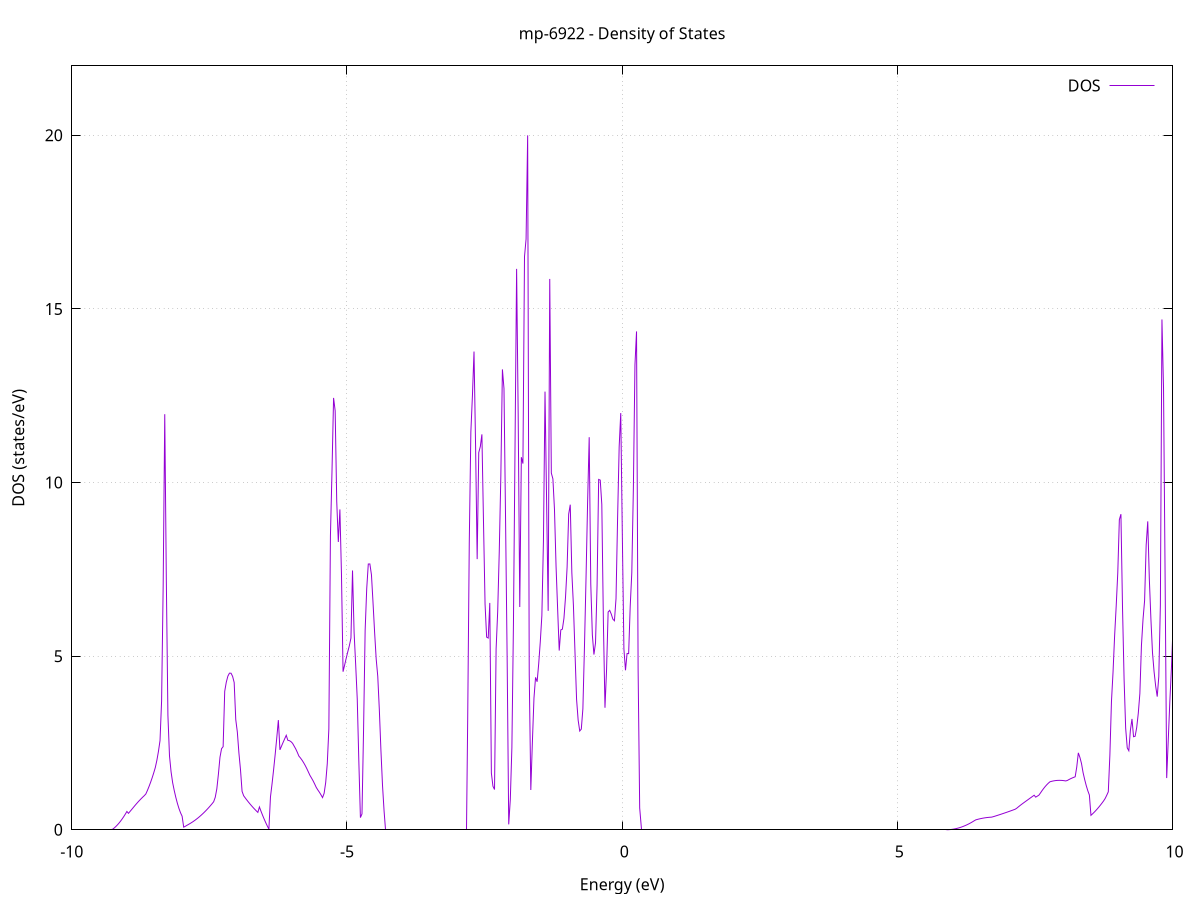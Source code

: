 set title 'mp-6922 - Density of States'
set xlabel 'Energy (eV)'
set ylabel 'DOS (states/eV)'
set grid
set xrange [-10:10]
set yrange [0:22.001]
set xzeroaxis lt -1
set terminal png size 800,600
set output 'mp-6922_dos_gnuplot.png'
plot '-' using 1:2 with lines title 'DOS'
-21.556300 0.000000
-21.527600 0.000000
-21.498900 0.000000
-21.470300 0.000000
-21.441600 0.000000
-21.412900 0.000000
-21.384300 0.000000
-21.355600 0.000000
-21.326900 0.000000
-21.298200 0.000000
-21.269600 0.000000
-21.240900 0.000000
-21.212200 0.000000
-21.183600 0.000000
-21.154900 0.000000
-21.126200 0.000000
-21.097600 0.000000
-21.068900 0.000000
-21.040200 0.000000
-21.011600 0.000000
-20.982900 0.000000
-20.954200 0.000000
-20.925500 0.000000
-20.896900 0.000000
-20.868200 0.000000
-20.839500 0.000000
-20.810900 0.000000
-20.782200 0.000000
-20.753500 0.000000
-20.724900 0.000000
-20.696200 0.000000
-20.667500 0.000000
-20.638800 0.000000
-20.610200 0.000000
-20.581500 0.000000
-20.552800 0.000000
-20.524200 0.000000
-20.495500 0.000000
-20.466800 0.000000
-20.438200 0.000000
-20.409500 0.000000
-20.380800 0.000000
-20.352100 0.000000
-20.323500 0.000000
-20.294800 0.000000
-20.266100 0.000000
-20.237500 0.000000
-20.208800 0.000000
-20.180100 0.000000
-20.151500 0.000000
-20.122800 0.000000
-20.094100 0.000000
-20.065500 0.000000
-20.036800 0.000000
-20.008100 0.000000
-19.979400 0.000000
-19.950800 0.000000
-19.922100 0.000000
-19.893400 0.000000
-19.864800 0.000000
-19.836100 0.000000
-19.807400 0.000000
-19.778800 0.000000
-19.750100 0.000000
-19.721400 0.000000
-19.692700 0.000000
-19.664100 0.000000
-19.635400 0.000000
-19.606700 0.000000
-19.578100 0.000000
-19.549400 0.000000
-19.520700 0.000000
-19.492100 0.000000
-19.463400 0.000000
-19.434700 0.000000
-19.406000 0.000000
-19.377400 0.000000
-19.348700 0.000000
-19.320000 0.000000
-19.291400 0.000000
-19.262700 0.000000
-19.234000 0.000000
-19.205400 0.000000
-19.176700 0.000000
-19.148000 0.000000
-19.119400 0.000000
-19.090700 0.000000
-19.062000 0.000000
-19.033300 0.000000
-19.004700 0.000000
-18.976000 0.000000
-18.947300 0.000900
-18.918700 0.133700
-18.890000 0.491100
-18.861300 1.058100
-18.832700 1.515100
-18.804000 1.661600
-18.775300 1.784700
-18.746600 2.107500
-18.718000 2.459500
-18.689300 2.840700
-18.660600 3.537300
-18.632000 4.411400
-18.603300 5.284500
-18.574600 7.139700
-18.546000 8.471000
-18.517300 9.284600
-18.488600 11.858500
-18.459900 3.788900
-18.431300 0.000000
-18.402600 0.000000
-18.373900 0.000000
-18.345300 0.574500
-18.316600 1.847200
-18.287900 1.237400
-18.259300 1.508500
-18.230600 1.812700
-18.201900 2.150000
-18.173300 2.578100
-18.144600 4.460600
-18.115900 8.075200
-18.087200 9.600100
-18.058600 10.086800
-18.029900 8.502200
-18.001200 3.965500
-17.972600 2.821100
-17.943900 1.961000
-17.915200 1.480900
-17.886600 1.286800
-17.857900 1.111500
-17.829200 0.947700
-17.800500 0.795400
-17.771900 0.654500
-17.743200 0.525100
-17.714500 0.407300
-17.685900 0.300900
-17.657200 1.080100
-17.628500 1.673000
-17.599900 2.528200
-17.571200 4.987100
-17.542500 11.729800
-17.513800 13.113400
-17.485200 5.519200
-17.456500 4.279800
-17.427800 3.534600
-17.399200 2.979400
-17.370500 2.583500
-17.341800 2.232200
-17.313200 1.925500
-17.284500 1.723900
-17.255800 1.579900
-17.227200 1.426500
-17.198500 1.263500
-17.169800 1.091100
-17.141100 0.889900
-17.112500 0.819000
-17.083800 0.624000
-17.055100 0.451400
-17.026500 0.301100
-16.997800 0.173400
-16.969100 0.068000
-16.940500 152.318400
-16.911800 0.000000
-16.883100 0.000000
-16.854400 0.000000
-16.825800 0.000000
-16.797100 0.000000
-16.768400 0.000000
-16.739800 0.000000
-16.711100 0.000000
-16.682400 0.000000
-16.653800 0.000000
-16.625100 0.000000
-16.596400 0.000000
-16.567700 0.000000
-16.539100 0.000000
-16.510400 0.000000
-16.481700 0.000000
-16.453100 0.000000
-16.424400 0.000000
-16.395700 0.000000
-16.367100 0.000000
-16.338400 0.000000
-16.309700 0.000000
-16.281000 0.000000
-16.252400 0.000000
-16.223700 0.000000
-16.195000 0.000000
-16.166400 0.000000
-16.137700 0.000000
-16.109000 0.000000
-16.080400 0.000000
-16.051700 0.000000
-16.023000 0.000000
-15.994400 0.000000
-15.965700 0.000000
-15.937000 0.000000
-15.908300 0.000000
-15.879700 0.000000
-15.851000 0.000000
-15.822300 0.000000
-15.793700 0.000000
-15.765000 0.000000
-15.736300 0.000000
-15.707700 0.000000
-15.679000 0.000000
-15.650300 0.000000
-15.621600 0.000000
-15.593000 0.000000
-15.564300 0.000000
-15.535600 0.000000
-15.507000 0.000000
-15.478300 0.000000
-15.449600 0.000000
-15.421000 0.000000
-15.392300 0.000000
-15.363600 0.000000
-15.334900 0.000000
-15.306300 0.000000
-15.277600 0.000000
-15.248900 0.000000
-15.220300 0.000000
-15.191600 0.000000
-15.162900 0.000000
-15.134300 0.000000
-15.105600 0.000000
-15.076900 0.000000
-15.048300 0.000000
-15.019600 0.000000
-14.990900 0.000000
-14.962200 0.000000
-14.933600 0.000000
-14.904900 0.000000
-14.876200 0.000000
-14.847600 0.000000
-14.818900 0.000000
-14.790200 0.000000
-14.761600 0.000000
-14.732900 0.000000
-14.704200 0.000000
-14.675500 0.000000
-14.646900 0.000000
-14.618200 0.000000
-14.589500 0.000000
-14.560900 0.000000
-14.532200 0.000000
-14.503500 0.000000
-14.474900 0.000000
-14.446200 0.000000
-14.417500 0.000000
-14.388800 0.000000
-14.360200 0.000000
-14.331500 0.000000
-14.302800 0.000000
-14.274200 0.000000
-14.245500 0.000000
-14.216800 0.000000
-14.188200 0.000000
-14.159500 0.000000
-14.130800 0.000000
-14.102200 0.000000
-14.073500 0.000000
-14.044800 0.000000
-14.016100 0.000000
-13.987500 0.000000
-13.958800 0.000000
-13.930100 0.000000
-13.901500 0.000000
-13.872800 0.000000
-13.844100 0.000000
-13.815500 0.000000
-13.786800 0.000000
-13.758100 0.000000
-13.729400 0.000000
-13.700800 0.000000
-13.672100 0.000000
-13.643400 0.000000
-13.614800 0.000000
-13.586100 0.000000
-13.557400 0.000000
-13.528800 0.000000
-13.500100 0.000000
-13.471400 0.000000
-13.442700 0.000000
-13.414100 0.000000
-13.385400 0.000000
-13.356700 0.000000
-13.328100 0.000000
-13.299400 0.000000
-13.270700 0.000000
-13.242100 0.000000
-13.213400 0.000000
-13.184700 0.000000
-13.156100 0.000000
-13.127400 0.000000
-13.098700 0.000000
-13.070000 0.000000
-13.041400 0.000000
-13.012700 0.000000
-12.984000 0.000000
-12.955400 0.000000
-12.926700 0.000000
-12.898000 0.000000
-12.869400 0.000000
-12.840700 0.000000
-12.812000 0.000000
-12.783300 0.000000
-12.754700 0.000000
-12.726000 0.000000
-12.697300 0.000000
-12.668700 0.000000
-12.640000 0.000000
-12.611300 0.000000
-12.582700 0.000000
-12.554000 0.000000
-12.525300 0.000000
-12.496600 0.000000
-12.468000 0.000000
-12.439300 0.000000
-12.410600 0.000000
-12.382000 0.000000
-12.353300 0.000000
-12.324600 0.000000
-12.296000 0.000000
-12.267300 0.000000
-12.238600 0.000000
-12.210000 0.000000
-12.181300 0.000000
-12.152600 0.000000
-12.123900 0.000000
-12.095300 0.000000
-12.066600 0.000000
-12.037900 0.000000
-12.009300 0.000000
-11.980600 0.000000
-11.951900 0.000000
-11.923300 0.000000
-11.894600 0.000000
-11.865900 0.000000
-11.837200 0.000000
-11.808600 0.000000
-11.779900 0.000000
-11.751200 0.000000
-11.722600 0.000000
-11.693900 0.000000
-11.665200 0.000000
-11.636600 0.000000
-11.607900 0.000000
-11.579200 0.000000
-11.550500 0.000000
-11.521900 0.000000
-11.493200 0.000000
-11.464500 0.000000
-11.435900 0.000000
-11.407200 0.000000
-11.378500 0.000000
-11.349900 0.000000
-11.321200 0.000000
-11.292500 0.000000
-11.263900 0.000000
-11.235200 0.000000
-11.206500 0.000000
-11.177800 0.000000
-11.149200 0.000000
-11.120500 0.000000
-11.091800 0.000000
-11.063200 0.000000
-11.034500 0.000000
-11.005800 0.000000
-10.977200 0.000000
-10.948500 0.000000
-10.919800 0.000000
-10.891100 0.000000
-10.862500 0.000000
-10.833800 0.000000
-10.805100 0.000000
-10.776500 0.000000
-10.747800 0.000000
-10.719100 0.000000
-10.690500 0.000000
-10.661800 0.000000
-10.633100 0.000000
-10.604400 0.000000
-10.575800 0.000000
-10.547100 0.000000
-10.518400 0.000000
-10.489800 0.000000
-10.461100 0.000000
-10.432400 0.000000
-10.403800 0.000000
-10.375100 0.000000
-10.346400 0.000000
-10.317700 0.000000
-10.289100 0.000000
-10.260400 0.000000
-10.231700 0.000000
-10.203100 0.000000
-10.174400 0.000000
-10.145700 0.000000
-10.117100 0.000000
-10.088400 0.000000
-10.059700 0.000000
-10.031100 0.000000
-10.002400 0.000000
-9.973700 0.000000
-9.945000 0.000000
-9.916400 0.000000
-9.887700 0.000000
-9.859000 0.000000
-9.830400 0.000000
-9.801700 0.000000
-9.773000 0.000000
-9.744400 0.000000
-9.715700 0.000000
-9.687000 0.000000
-9.658300 0.000000
-9.629700 0.000000
-9.601000 0.000000
-9.572300 0.000000
-9.543700 0.000000
-9.515000 0.000000
-9.486300 0.000000
-9.457700 0.000000
-9.429000 0.000000
-9.400300 0.000000
-9.371600 0.000000
-9.343000 0.000000
-9.314300 0.000000
-9.285600 0.000000
-9.257000 0.015700
-9.228300 0.052300
-9.199600 0.094000
-9.171000 0.140700
-9.142300 0.192500
-9.113600 0.249300
-9.085000 0.311200
-9.056300 0.378200
-9.027600 0.450200
-8.998900 0.527200
-8.970300 0.473600
-8.941600 0.528000
-8.912900 0.582700
-8.884300 0.637600
-8.855600 0.692500
-8.826900 0.745700
-8.798300 0.796900
-8.769600 0.846100
-8.740900 0.893300
-8.712200 0.938500
-8.683600 0.981600
-8.654900 1.030700
-8.626200 1.131900
-8.597600 1.243000
-8.568900 1.364200
-8.540200 1.495400
-8.511600 1.636600
-8.482900 1.790900
-8.454200 1.999300
-8.425500 2.258400
-8.396900 2.568000
-8.368200 3.709700
-8.339500 7.032400
-8.310900 11.968200
-8.282200 7.184200
-8.253500 3.298300
-8.224900 2.131600
-8.196200 1.669800
-8.167500 1.357000
-8.138900 1.133500
-8.110200 0.935400
-8.081500 0.762100
-8.052800 0.613500
-8.024200 0.489600
-7.995500 0.390400
-7.966800 0.076000
-7.938200 0.099700
-7.909500 0.126600
-7.880800 0.153000
-7.852200 0.179100
-7.823500 0.207100
-7.794800 0.237100
-7.766100 0.269100
-7.737500 0.303000
-7.708800 0.338900
-7.680100 0.376800
-7.651500 0.416600
-7.622800 0.458400
-7.594100 0.502200
-7.565500 0.547900
-7.536800 0.595600
-7.508100 0.645300
-7.479400 0.696900
-7.450800 0.750500
-7.422100 0.807300
-7.393400 0.936600
-7.364800 1.178700
-7.336100 1.600400
-7.307400 2.089600
-7.278800 2.335900
-7.250100 2.393700
-7.221400 3.987500
-7.192800 4.250000
-7.164100 4.424400
-7.135400 4.510700
-7.106700 4.509000
-7.078100 4.419200
-7.049400 4.241300
-7.020700 3.174000
-6.992100 2.815300
-6.963400 2.210700
-6.934700 1.729900
-6.906100 1.107200
-6.877400 0.980300
-6.848700 0.918100
-6.820000 0.858200
-6.791400 0.800600
-6.762700 0.745100
-6.734000 0.691900
-6.705400 0.640800
-6.676700 0.591900
-6.648000 0.545200
-6.619400 0.500700
-6.590700 0.656200
-6.562000 0.533900
-6.533300 0.417900
-6.504700 0.308300
-6.476000 0.205000
-6.447300 0.108100
-6.418700 0.017500
-6.390000 0.946900
-6.361300 1.323900
-6.332700 1.733700
-6.304000 2.176200
-6.275300 2.651400
-6.246700 3.159400
-6.218000 2.302100
-6.189300 2.410100
-6.160600 2.515900
-6.132000 2.619500
-6.103300 2.720900
-6.074600 2.577600
-6.046000 2.566600
-6.017300 2.537800
-5.988600 2.491100
-5.960000 2.410700
-5.931300 2.330000
-5.902600 2.231800
-5.873900 2.122700
-5.845300 2.068200
-5.816600 2.005100
-5.787900 1.933400
-5.759300 1.853200
-5.730600 1.764400
-5.701900 1.667000
-5.673300 1.568400
-5.644600 1.491600
-5.615900 1.410900
-5.587200 1.319000
-5.558600 1.221300
-5.529900 1.148300
-5.501200 1.081800
-5.472600 1.007900
-5.443900 0.926800
-5.415200 1.049600
-5.386600 1.359700
-5.357900 1.903000
-5.329200 2.905600
-5.300500 8.466600
-5.271900 10.334100
-5.243200 12.437700
-5.214500 12.068500
-5.185900 9.453600
-5.157200 8.289400
-5.128500 9.226000
-5.099900 7.359600
-5.071200 4.552900
-5.042500 4.743300
-5.013900 4.940700
-4.985200 5.127300
-4.956500 5.302600
-4.927800 5.521600
-4.899200 7.467300
-4.870500 5.685200
-4.841800 4.755300
-4.813200 3.766400
-4.784500 1.978200
-4.755800 0.350700
-4.727200 0.457400
-4.698500 2.878600
-4.669800 5.745000
-4.641100 6.944600
-4.612500 7.654000
-4.583800 7.656100
-4.555100 7.343600
-4.526500 6.540700
-4.497800 5.688200
-4.469100 4.920500
-4.440500 4.419300
-4.411800 3.452600
-4.383100 2.294300
-4.354400 1.284200
-4.325800 0.542600
-4.297100 0.000000
-4.268400 0.000000
-4.239800 0.000000
-4.211100 0.000000
-4.182400 0.000000
-4.153800 0.000000
-4.125100 0.000000
-4.096400 0.000000
-4.067800 0.000000
-4.039100 0.000000
-4.010400 0.000000
-3.981700 0.000000
-3.953100 0.000000
-3.924400 0.000000
-3.895700 0.000000
-3.867100 0.000000
-3.838400 0.000000
-3.809700 0.000000
-3.781100 0.000000
-3.752400 0.000000
-3.723700 0.000000
-3.695000 0.000000
-3.666400 0.000000
-3.637700 0.000000
-3.609000 0.000000
-3.580400 0.000000
-3.551700 0.000000
-3.523000 0.000000
-3.494400 0.000000
-3.465700 0.000000
-3.437000 0.000000
-3.408300 0.000000
-3.379700 0.000000
-3.351000 0.000000
-3.322300 0.000000
-3.293700 0.000000
-3.265000 0.000000
-3.236300 0.000000
-3.207700 0.000000
-3.179000 0.000000
-3.150300 0.000000
-3.121700 0.000000
-3.093000 0.000000
-3.064300 0.000000
-3.035600 0.000000
-3.007000 0.000000
-2.978300 0.000000
-2.949600 0.000000
-2.921000 0.000000
-2.892300 0.000000
-2.863600 0.000000
-2.835000 0.000000
-2.806300 3.198000
-2.777600 8.274600
-2.748900 11.458600
-2.720300 12.502800
-2.691600 13.773000
-2.662900 11.031400
-2.634300 7.794300
-2.605600 10.864800
-2.576900 11.036300
-2.548300 11.388300
-2.519600 8.891700
-2.490900 6.500400
-2.462200 5.548300
-2.433600 5.522200
-2.404900 6.533800
-2.376200 1.631600
-2.347600 1.255500
-2.318900 1.159000
-2.290200 5.206100
-2.261600 6.276500
-2.232900 8.004600
-2.204200 10.188600
-2.175600 13.259700
-2.146900 12.708000
-2.118200 8.919100
-2.089500 4.936100
-2.060900 0.154900
-2.032200 0.869800
-2.003500 2.366300
-1.974900 5.957400
-1.946200 11.059500
-1.917500 16.155200
-1.888900 11.951700
-1.860200 6.416200
-1.831500 10.729700
-1.802800 10.546500
-1.774200 16.507900
-1.745500 17.012500
-1.716800 20.000700
-1.688200 4.482000
-1.659500 1.145700
-1.630800 2.535200
-1.602200 3.789800
-1.573500 4.389700
-1.544800 4.263100
-1.516100 4.782900
-1.487500 5.412500
-1.458800 6.165900
-1.430100 8.300900
-1.401500 12.619500
-1.372800 9.485900
-1.344100 6.305600
-1.315500 15.865100
-1.286800 10.274000
-1.258100 10.105000
-1.229500 9.226300
-1.200800 7.587700
-1.172100 6.355500
-1.143400 5.161900
-1.114800 5.755100
-1.086100 5.777900
-1.057400 6.092100
-1.028800 6.700800
-1.000100 7.561900
-0.971400 9.092800
-0.942800 9.363000
-0.914100 7.404400
-0.885400 6.465700
-0.856700 5.103100
-0.828100 3.756900
-0.799400 3.157900
-0.770700 2.844600
-0.742100 2.899600
-0.713400 3.483300
-0.684700 5.268400
-0.656100 7.262700
-0.627400 9.444900
-0.598700 11.305800
-0.570000 7.081900
-0.541400 5.614200
-0.512700 5.046900
-0.484000 5.379200
-0.455400 7.037400
-0.426700 10.090600
-0.398000 10.071200
-0.369400 9.368700
-0.340700 5.979700
-0.312000 3.514300
-0.283400 4.596100
-0.254700 6.271100
-0.226000 6.319600
-0.197300 6.210500
-0.168700 6.066000
-0.140000 6.020000
-0.111300 6.658100
-0.082700 8.973300
-0.054000 11.036700
-0.025300 12.000900
0.003300 8.491800
0.032000 5.206800
0.060700 4.593500
0.089400 5.077100
0.118000 5.073500
0.146700 6.437200
0.175400 7.403600
0.204000 9.829100
0.232700 13.388600
0.261400 14.352800
0.290000 4.625500
0.318700 0.629000
0.347400 0.000000
0.376100 0.000000
0.404700 0.000000
0.433400 0.000000
0.462100 0.000000
0.490700 0.000000
0.519400 0.000000
0.548100 0.000000
0.576700 0.000000
0.605400 0.000000
0.634100 0.000000
0.662800 0.000000
0.691400 0.000000
0.720100 0.000000
0.748800 0.000000
0.777400 0.000000
0.806100 0.000000
0.834800 0.000000
0.863400 0.000000
0.892100 0.000000
0.920800 0.000000
0.949400 0.000000
0.978100 0.000000
1.006800 0.000000
1.035500 0.000000
1.064100 0.000000
1.092800 0.000000
1.121500 0.000000
1.150100 0.000000
1.178800 0.000000
1.207500 0.000000
1.236100 0.000000
1.264800 0.000000
1.293500 0.000000
1.322200 0.000000
1.350800 0.000000
1.379500 0.000000
1.408200 0.000000
1.436800 0.000000
1.465500 0.000000
1.494200 0.000000
1.522800 0.000000
1.551500 0.000000
1.580200 0.000000
1.608900 0.000000
1.637500 0.000000
1.666200 0.000000
1.694900 0.000000
1.723500 0.000000
1.752200 0.000000
1.780900 0.000000
1.809500 0.000000
1.838200 0.000000
1.866900 0.000000
1.895500 0.000000
1.924200 0.000000
1.952900 0.000000
1.981600 0.000000
2.010200 0.000000
2.038900 0.000000
2.067600 0.000000
2.096200 0.000000
2.124900 0.000000
2.153600 0.000000
2.182200 0.000000
2.210900 0.000000
2.239600 0.000000
2.268300 0.000000
2.296900 0.000000
2.325600 0.000000
2.354300 0.000000
2.382900 0.000000
2.411600 0.000000
2.440300 0.000000
2.468900 0.000000
2.497600 0.000000
2.526300 0.000000
2.555000 0.000000
2.583600 0.000000
2.612300 0.000000
2.641000 0.000000
2.669600 0.000000
2.698300 0.000000
2.727000 0.000000
2.755600 0.000000
2.784300 0.000000
2.813000 0.000000
2.841600 0.000000
2.870300 0.000000
2.899000 0.000000
2.927700 0.000000
2.956300 0.000000
2.985000 0.000000
3.013700 0.000000
3.042300 0.000000
3.071000 0.000000
3.099700 0.000000
3.128300 0.000000
3.157000 0.000000
3.185700 0.000000
3.214400 0.000000
3.243000 0.000000
3.271700 0.000000
3.300400 0.000000
3.329000 0.000000
3.357700 0.000000
3.386400 0.000000
3.415000 0.000000
3.443700 0.000000
3.472400 0.000000
3.501100 0.000000
3.529700 0.000000
3.558400 0.000000
3.587100 0.000000
3.615700 0.000000
3.644400 0.000000
3.673100 0.000000
3.701700 0.000000
3.730400 0.000000
3.759100 0.000000
3.787700 0.000000
3.816400 0.000000
3.845100 0.000000
3.873800 0.000000
3.902400 0.000000
3.931100 0.000000
3.959800 0.000000
3.988400 0.000000
4.017100 0.000000
4.045800 0.000000
4.074400 0.000000
4.103100 0.000000
4.131800 0.000000
4.160500 0.000000
4.189100 0.000000
4.217800 0.000000
4.246500 0.000000
4.275100 0.000000
4.303800 0.000000
4.332500 0.000000
4.361100 0.000000
4.389800 0.000000
4.418500 0.000000
4.447200 0.000000
4.475800 0.000000
4.504500 0.000000
4.533200 0.000000
4.561800 0.000000
4.590500 0.000000
4.619200 0.000000
4.647800 0.000000
4.676500 0.000000
4.705200 0.000000
4.733800 0.000000
4.762500 0.000000
4.791200 0.000000
4.819900 0.000000
4.848500 0.000000
4.877200 0.000000
4.905900 0.000000
4.934500 0.000000
4.963200 0.000000
4.991900 0.000000
5.020500 0.000000
5.049200 0.000000
5.077900 0.000000
5.106600 0.000000
5.135200 0.000000
5.163900 0.000000
5.192600 0.000000
5.221200 0.000000
5.249900 0.000000
5.278600 0.000000
5.307200 0.000000
5.335900 0.000000
5.364600 0.000000
5.393300 0.000000
5.421900 0.000000
5.450600 0.000000
5.479300 0.000000
5.507900 0.000000
5.536600 0.000000
5.565300 0.000000
5.593900 0.000000
5.622600 0.000000
5.651300 0.000000
5.679900 0.000000
5.708600 0.000000
5.737300 0.000000
5.766000 0.000000
5.794600 0.000000
5.823300 0.000000
5.852000 0.000000
5.880600 0.000000
5.909300 0.000800
5.938000 0.003100
5.966600 0.007100
5.995300 0.012700
6.024000 0.019800
6.052700 0.028600
6.081300 0.039000
6.110000 0.051000
6.138700 0.064600
6.167300 0.079800
6.196000 0.096600
6.224700 0.115000
6.253300 0.135000
6.282000 0.156600
6.310700 0.179800
6.339400 0.204600
6.368000 0.230900
6.396700 0.258800
6.425400 0.285500
6.454000 0.298100
6.482700 0.309800
6.511400 0.320300
6.540000 0.329700
6.568700 0.338100
6.597400 0.345400
6.626100 0.351600
6.654700 0.356800
6.683400 0.360800
6.712100 0.363800
6.740700 0.375500
6.769400 0.389600
6.798100 0.403900
6.826700 0.418500
6.855400 0.433200
6.884100 0.448200
6.912700 0.463400
6.941400 0.478800
6.970100 0.494300
6.998800 0.510100
7.027400 0.526100
7.056100 0.542300
7.084800 0.558800
7.113400 0.575400
7.142100 0.592200
7.170800 0.621800
7.199400 0.659600
7.228100 0.696100
7.256800 0.731200
7.285500 0.765000
7.314100 0.797900
7.342800 0.830800
7.371500 0.863600
7.400100 0.896500
7.428800 0.929300
7.457500 0.962100
7.486100 0.995000
7.514800 0.939800
7.543500 0.967800
7.572200 0.996600
7.600800 1.060000
7.629500 1.126800
7.658200 1.188400
7.686800 1.244900
7.715500 1.296100
7.744200 1.342100
7.772800 1.381600
7.801500 1.394500
7.830200 1.405000
7.858800 1.413300
7.887500 1.419200
7.916200 1.422800
7.944900 1.424100
7.973500 1.423100
8.002200 1.419800
8.030900 1.414100
8.059500 1.406200
8.088200 1.419800
8.116900 1.445000
8.145500 1.468300
8.174200 1.489600
8.202900 1.508900
8.231600 1.526200
8.260200 1.806400
8.288900 2.215300
8.317600 2.084000
8.346200 1.910500
8.374900 1.649400
8.403600 1.450300
8.432200 1.275800
8.460900 1.125900
8.489600 1.000600
8.518300 0.415600
8.546900 0.457700
8.575600 0.502500
8.604300 0.550100
8.632900 0.600600
8.661600 0.653800
8.690300 0.709900
8.718900 0.768800
8.747600 0.830400
8.776300 0.900700
8.804900 0.992800
8.833600 1.093900
8.862300 2.154300
8.891000 3.697100
8.919600 4.540800
8.948300 5.583800
8.977000 6.443300
9.005600 7.398800
9.034300 8.930600
9.063000 9.089900
9.091600 6.415300
9.120300 4.343300
9.149000 2.924900
9.177700 2.358900
9.206300 2.276400
9.235000 2.868100
9.263700 3.192000
9.292300 2.680100
9.321000 2.692900
9.349700 2.944800
9.378300 3.354300
9.407000 3.921500
9.435700 5.310800
9.464400 6.061400
9.493000 6.596800
9.521700 8.200100
9.550400 8.882300
9.579000 7.226200
9.607700 6.071500
9.636400 5.104300
9.665000 4.557900
9.693700 4.144200
9.722400 3.835200
9.751000 4.409400
9.779700 6.471100
9.808400 14.696800
9.837100 12.713700
9.865700 7.278400
9.894400 1.490000
9.923100 2.593300
9.951700 3.695900
9.980400 4.651600
10.009100 5.812600
10.037700 6.998700
10.066400 9.223000
10.095100 9.131000
10.123800 12.412300
10.152400 8.124600
10.181100 2.366000
10.209800 0.336800
10.238400 0.299300
10.267100 0.275100
10.295800 0.719000
10.324400 1.564300
10.353100 3.447700
10.381800 8.370600
10.410500 9.808900
10.439100 10.414900
10.467800 8.671200
10.496500 6.933800
10.525100 7.148400
10.553800 6.229700
10.582500 5.496100
10.611100 1.728200
10.639800 2.109600
10.668500 3.347600
10.697100 4.850100
10.725800 6.266300
10.754500 7.596000
10.783200 7.118300
10.811800 6.506500
10.840500 6.035800
10.869200 5.816300
10.897800 4.954000
10.926500 3.152000
10.955200 2.738600
10.983800 1.962000
11.012500 1.673700
11.041200 1.623100
11.069900 1.785600
11.098500 1.951500
11.127200 2.120600
11.155900 2.292900
11.184500 2.468600
11.213200 2.647400
11.241900 3.767000
11.270500 3.154900
11.299200 2.885700
11.327900 2.961700
11.356600 3.054800
11.385200 3.164900
11.413900 3.292100
11.442600 3.436400
11.471200 3.381600
11.499900 3.523500
11.528600 3.659000
11.557200 3.647500
11.585900 3.420700
11.614600 3.371000
11.643300 3.299300
11.671900 3.170300
11.700600 3.096700
11.729300 3.031600
11.757900 3.073100
11.786600 3.795800
11.815300 4.362500
11.843900 4.378100
11.872600 4.449600
11.901300 4.642500
11.929900 4.831900
11.958600 4.175900
11.987300 4.245200
12.016000 4.748300
12.044600 4.983700
12.073300 5.258200
12.102000 5.634900
12.130600 6.297800
12.159300 4.875000
12.188000 4.851000
12.216600 5.034100
12.245300 5.268900
12.274000 8.313500
12.302700 7.128100
12.331300 16.877500
12.360000 6.696800
12.388700 6.644900
12.417300 6.459400
12.446000 6.336100
12.474700 6.457900
12.503300 6.571300
12.532000 6.449000
12.560700 6.123800
12.589400 5.020900
12.618000 4.895700
12.646700 4.806000
12.675400 4.747500
12.704000 4.719700
12.732700 4.696000
12.761400 3.725300
12.790000 3.590700
12.818700 3.467300
12.847400 3.388200
12.876000 3.313000
12.904700 3.241700
12.933400 3.469900
12.962100 4.667300
12.990700 5.816600
13.019400 6.941000
13.048100 7.613700
13.076700 6.785000
13.105400 7.399400
13.134100 7.321300
13.162700 8.127000
13.191400 8.140100
13.220100 7.119300
13.248800 6.069700
13.277400 4.946200
13.306100 4.440900
13.334800 4.109200
13.363400 3.765300
13.392100 3.699200
13.420800 3.543100
13.449400 3.146600
13.478100 3.234000
13.506800 2.916900
13.535500 4.930300
13.564100 3.190300
13.592800 3.233500
13.621500 3.366200
13.650100 3.650500
13.678800 5.000400
13.707500 6.567900
13.736100 9.528000
13.764800 9.002800
13.793500 8.079000
13.822100 7.345700
13.850800 6.375800
13.879500 5.106200
13.908200 5.534100
13.936800 1.272300
13.965500 1.090800
13.994200 1.019100
14.022800 0.984600
14.051500 0.971200
14.080200 0.948300
14.108800 0.915900
14.137500 0.874100
14.166200 0.822800
14.194900 0.918300
14.223500 1.129800
14.252200 1.542900
14.280900 2.083400
14.309500 2.855500
14.338200 3.851100
14.366900 4.220900
14.395500 4.295100
14.424200 4.937700
14.452900 5.485500
14.481600 6.117500
14.510200 5.133100
14.538900 4.659000
14.567600 4.048900
14.596200 3.575000
14.624900 3.237200
14.653600 3.046100
14.682200 3.009200
14.710900 3.114600
14.739600 3.202300
14.768200 3.345400
14.796900 3.948300
14.825600 4.144900
14.854300 4.406800
14.882900 5.678300
14.911600 5.880000
14.940300 5.789900
14.968900 5.323500
14.997600 5.464600
15.026300 5.609900
15.054900 6.371700
15.083600 5.261800
15.112300 4.773100
15.141000 5.344600
15.169600 6.011800
15.198300 7.718200
15.227000 8.489200
15.255600 7.849800
15.284300 6.604900
15.313000 5.436200
15.341600 5.531200
15.370300 5.986000
15.399000 5.744800
15.427700 6.611700
15.456300 7.238800
15.485000 7.169900
15.513700 4.740500
15.542300 4.054900
15.571000 3.868900
15.599700 3.831300
15.628300 3.790200
15.657000 3.744200
15.685700 3.693200
15.714300 4.981200
15.743000 2.379700
15.771700 2.395300
15.800400 2.460400
15.829000 2.527100
15.857700 2.590300
15.886400 2.687600
15.915000 2.733000
15.943700 3.582600
15.972400 3.593900
16.001000 3.569700
16.029700 3.470100
16.058400 3.342800
16.087100 3.226500
16.115700 3.121400
16.144400 3.027800
16.173100 2.735600
16.201700 2.805900
16.230400 2.882700
16.259100 2.973100
16.287700 3.065300
16.316400 3.159100
16.345100 3.264700
16.373800 3.402300
16.402400 3.572700
16.431100 3.775800
16.459800 5.406200
16.488400 4.375400
16.517100 3.173800
16.545800 2.835700
16.574400 0.885900
16.603100 1.135400
16.631800 1.388400
16.660400 1.657400
16.689100 1.942500
16.717800 2.243500
16.746500 3.128700
16.775100 7.448700
16.803800 7.793100
16.832500 7.912400
16.861100 6.391400
16.889800 5.208800
16.918500 3.948300
16.947100 3.311900
16.975800 2.780800
17.004500 2.357700
17.033200 2.035200
17.061800 1.813100
17.090500 1.947900
17.119200 2.243000
17.147800 3.348500
17.176500 4.369500
17.205200 5.830800
17.233800 6.493700
17.262500 5.258400
17.291200 5.709400
17.319900 6.480300
17.348500 7.098700
17.377200 8.510400
17.405900 6.980200
17.434500 5.404200
17.463200 4.832600
17.491900 4.860000
17.520500 4.460500
17.549200 4.890100
17.577900 5.459900
17.606600 6.167000
17.635200 6.962900
17.663900 6.987200
17.692600 6.395500
17.721200 5.679400
17.749900 4.657500
17.778600 5.119600
17.807200 5.641100
17.835900 4.303700
17.864600 3.131000
17.893200 2.271000
17.921900 2.102700
17.950600 2.393500
17.979300 2.711200
18.007900 4.060500
18.036600 5.079300
18.065300 5.351000
18.093900 5.503300
18.122600 5.524300
18.151300 5.219100
18.179900 2.760100
18.208600 1.945700
18.237300 1.860900
18.266000 1.778300
18.294600 1.694400
18.323300 1.609300
18.352000 1.522800
18.380600 2.154700
18.409300 2.615500
18.438000 4.447500
18.466600 4.058800
18.495300 4.329800
18.524000 5.062100
18.552700 8.091500
18.581300 6.549700
18.610000 6.289100
18.638700 4.085800
18.667300 3.075900
18.696000 2.949100
18.724700 2.900700
18.753300 3.073000
18.782000 3.545100
18.810700 4.033600
18.839300 4.755800
18.868000 9.848800
18.896700 5.536500
18.925400 5.095000
18.954000 4.679100
18.982700 4.329400
19.011400 3.983300
19.040000 3.640800
19.068700 3.302000
19.097400 3.002700
19.126000 2.787600
19.154700 2.653400
19.183400 2.476600
19.212100 2.323600
19.240700 2.186300
19.269400 2.054600
19.298100 1.928300
19.326700 1.807500
19.355400 1.692300
19.384100 1.582500
19.412700 1.429000
19.441400 1.210400
19.470100 0.994300
19.498800 0.654300
19.527400 0.587800
19.556100 0.535200
19.584800 1.018400
19.613400 1.884100
19.642100 1.601100
19.670800 1.815200
19.699400 2.061700
19.728100 2.340400
19.756800 2.651400
19.785400 2.994700
19.814100 3.370200
19.842800 3.781500
19.871500 4.251400
19.900100 4.964500
19.928800 5.566700
19.957500 5.973500
19.986100 5.689800
20.014800 5.404800
20.043500 4.434600
20.072100 2.795400
20.100800 2.586900
20.129500 2.439100
20.158200 2.337300
20.186800 2.209400
20.215500 1.879500
20.244200 1.609300
20.272800 2.107600
20.301500 2.677000
20.330200 3.276900
20.358800 3.907400
20.387500 4.568400
20.416200 5.259800
20.444900 5.895200
20.473500 7.075300
20.502200 4.294100
20.530900 3.913400
20.559500 3.550200
20.588200 3.204400
20.616900 2.876100
20.645500 2.565300
20.674200 2.271900
20.702900 1.995900
20.731500 1.716500
20.760200 1.697500
20.788900 1.351400
20.817600 3.132600
20.846200 4.993700
20.874900 6.951600
20.903600 5.653300
20.932200 5.420700
20.960900 6.381800
20.989600 5.499900
21.018200 5.186300
21.046900 4.952500
21.075600 4.853400
21.104300 4.810200
21.132900 4.775800
21.161600 4.573000
21.190300 4.385700
21.218900 4.257700
21.247600 4.189000
21.276300 4.170700
21.304900 4.585800
21.333600 5.183900
21.362300 3.969200
21.391000 3.980400
21.419600 4.028700
21.448300 4.262100
21.477000 4.352800
21.505600 4.731100
21.534300 5.251300
21.563000 5.442200
21.591600 3.320200
21.620300 2.568500
21.649000 1.957800
21.677600 1.192500
21.706300 1.018300
21.735000 0.890000
21.763700 1.077000
21.792300 1.366400
21.821000 1.953100
21.849700 7.520400
21.878300 8.302300
21.907000 6.532900
21.935700 5.086500
21.964300 5.450400
21.993000 5.819500
22.021700 6.215400
22.050400 6.638300
22.079000 8.144300
22.107700 7.784800
22.136400 7.161700
22.165000 6.236800
22.193700 6.033400
22.222400 5.364500
22.251000 5.022500
22.279700 5.379700
22.308400 5.705700
22.337100 4.829500
22.365700 4.964600
22.394400 5.099600
22.423100 5.034400
22.451700 4.561400
22.480400 4.303400
22.509100 4.125900
22.537700 3.440700
22.566400 3.154700
22.595100 2.915500
22.623700 2.984200
22.652400 3.148500
22.681100 3.113800
22.709800 3.184900
22.738400 3.284900
22.767100 3.478900
22.795800 3.643000
22.824400 4.464200
22.853100 5.388000
22.881800 3.611900
22.910400 3.654700
22.939100 3.729700
22.967800 3.816300
22.996500 4.008800
23.025100 4.190400
23.053800 4.478400
23.082500 4.639300
23.111100 4.618500
23.139800 4.595400
23.168500 4.569800
23.197100 4.541900
23.225800 4.267400
23.254500 6.704500
23.283200 6.551000
23.311800 6.273500
23.340500 6.396400
23.369200 6.472600
23.397800 6.577400
23.426500 7.509700
23.455200 7.568600
23.483800 7.125800
23.512500 6.577400
23.541200 5.704500
23.569900 5.835300
23.598500 5.344600
23.627200 5.264900
23.655900 5.276600
23.684500 5.319200
23.713200 5.532700
23.741900 5.717900
23.770500 5.942800
23.799200 5.899300
23.827900 5.757500
23.856500 5.563500
23.885200 6.535800
23.913900 5.490400
23.942600 6.182000
23.971200 6.024500
23.999900 4.678800
24.028600 4.151700
24.057200 4.273100
24.085900 4.448800
24.114600 4.589000
24.143200 4.488000
24.171900 4.480600
24.200600 4.477200
24.229300 4.563500
24.257900 4.278400
24.286600 3.598500
24.315300 4.083100
24.343900 5.638600
24.372600 6.539900
24.401300 8.631900
24.429900 6.384600
24.458600 4.531000
24.487300 3.897900
24.516000 3.817900
24.544600 3.819400
24.573300 3.902300
24.602000 4.066700
24.630600 4.311100
24.659300 4.537000
24.688000 5.421400
24.716600 6.094600
24.745300 6.324900
24.774000 5.040000
24.802600 3.602100
24.831300 4.372200
24.860000 6.936500
24.888700 3.787400
24.917300 3.961100
24.946000 4.068900
24.974700 4.110800
25.003300 4.086800
25.032000 5.426500
25.060700 5.430000
25.089300 5.214400
25.118000 4.923600
25.146700 5.212000
25.175400 5.064800
25.204000 4.921900
25.232700 4.730200
25.261400 3.485200
25.290000 2.981200
25.318700 2.726900
25.347400 2.415300
25.376000 2.734400
25.404700 3.085300
25.433400 3.509800
25.462100 3.563400
25.490700 3.552000
25.519400 3.516000
25.548100 3.510100
25.576700 3.591500
25.605400 3.961700
25.634100 4.494500
25.662700 6.068400
25.691400 7.357900
25.720100 8.378400
25.748700 6.565300
25.777400 5.392600
25.806100 4.580600
25.834800 4.143600
25.863400 4.049000
25.892100 4.081700
25.920800 4.600600
25.949400 5.003100
25.978100 5.322100
26.006800 5.588800
26.035400 5.484000
26.064100 5.390400
26.092800 7.125200
26.121500 5.535000
26.150100 5.352500
26.178800 5.320500
26.207500 4.803000
26.236100 4.426100
26.264800 4.102100
26.293500 3.757600
26.322100 3.713700
26.350800 3.696000
26.379500 4.267800
26.408200 4.654800
26.436800 5.013000
26.465500 4.907900
26.494200 6.357700
26.522800 4.658200
26.551500 4.068800
26.580200 4.091600
26.608800 4.062300
26.637500 4.167400
26.666200 4.170800
26.694800 5.079000
26.723500 5.343900
26.752200 5.140300
26.780900 4.914400
26.809500 4.374700
26.838200 4.254900
26.866900 4.118400
26.895500 3.990300
26.924200 5.867100
26.952900 6.357500
26.981500 4.314300
27.010200 3.053400
27.038900 2.296600
27.067600 1.788400
27.096200 1.031200
27.124900 1.399700
27.153600 1.961100
27.182200 3.650500
27.210900 3.997800
27.239600 4.852000
27.268200 4.579400
27.296900 4.288100
27.325600 3.623300
27.354300 3.658300
27.382900 3.797800
27.411600 4.128900
27.440300 4.702600
27.468900 6.103700
27.497600 5.450400
27.526300 5.576000
27.554900 5.695000
27.583600 8.722500
27.612300 6.097100
27.640900 5.671600
27.669600 5.650900
27.698300 5.508200
27.727000 5.381400
27.755600 4.766800
27.784300 4.379200
27.813000 4.605100
27.841600 4.656000
27.870300 4.386900
27.899000 3.963100
27.927600 3.621100
27.956300 4.148500
27.985000 4.064800
28.013700 3.600500
28.042300 3.915500
28.071000 4.343700
28.099700 4.457600
28.128300 4.589700
28.157000 4.740100
28.185700 4.913800
28.214300 5.085300
28.243000 5.499300
28.271700 7.706200
28.300400 10.365200
28.329000 4.878500
28.357700 4.122400
28.386400 5.953100
28.415000 3.609600
28.443700 3.363100
28.472400 2.519700
28.501000 2.518000
28.529700 2.790100
28.558400 3.183600
28.587100 3.558200
28.615700 3.904200
28.644400 4.216700
28.673100 4.533500
28.701700 4.923700
28.730400 5.298900
28.759100 5.694500
28.787700 6.108300
28.816400 7.990700
28.845100 5.798700
28.873700 3.146300
28.902400 3.226900
28.931100 3.436500
28.959800 4.136000
28.988400 4.817400
29.017100 7.492800
29.045800 7.757200
29.074400 7.235300
29.103100 6.690700
29.131800 5.766900
29.160400 5.076000
29.189100 4.470600
29.217800 4.049600
29.246500 3.627000
29.275100 3.477400
29.303800 3.342800
29.332500 3.238800
29.361100 3.873800
29.389800 6.008200
29.418500 4.820200
29.447100 4.940100
29.475800 4.956400
29.504500 6.891200
29.533200 4.625800
29.561800 4.989200
29.590500 4.966300
29.619200 4.598600
29.647800 3.541700
29.676500 3.120200
29.705200 2.818700
29.733800 2.620600
29.762500 2.508900
29.791200 2.460300
29.819800 2.443800
29.848500 2.461900
29.877200 2.511300
29.905900 3.124000
29.934500 3.436000
29.963200 3.698900
29.991900 4.161800
30.020500 4.905300
30.049200 5.411500
30.077900 5.882600
30.106500 6.330700
30.135200 6.433200
30.163900 5.275900
30.192600 5.011800
30.221200 5.026200
30.249900 4.940400
30.278600 4.840600
30.307200 4.790800
30.335900 4.750800
30.364600 4.734100
30.393200 5.245100
30.421900 5.826000
30.450600 5.637500
30.479300 5.540400
30.507900 5.023700
30.536600 4.740900
30.565300 4.745900
30.593900 4.600700
30.622600 4.528800
30.651300 4.586300
30.679900 6.306100
30.708600 4.385000
30.737300 4.071000
30.765900 6.361200
30.794600 6.656100
30.823300 6.184400
30.852000 6.014100
30.880600 6.022500
30.909300 6.000400
30.938000 5.977700
30.966600 5.915800
30.995300 4.608700
31.024000 4.340800
31.052600 4.197900
31.081300 4.111000
31.110000 4.191700
31.138700 4.297700
31.167300 4.622500
31.196000 3.748600
31.224700 3.752800
31.253300 3.780900
31.282000 3.832800
31.310700 3.862200
31.339300 6.975600
31.368000 7.278000
31.396700 7.574200
31.425400 6.194100
31.454000 4.688400
31.482700 5.054300
31.511400 5.051600
31.540000 5.102600
31.568700 5.323500
31.597400 5.583900
31.626000 5.659900
31.654700 7.126000
31.683400 8.680800
31.712000 7.704100
31.740700 6.140500
31.769400 6.073300
31.798100 6.088100
31.826700 6.519500
31.855400 7.316500
31.884100 6.368400
31.912700 5.642600
31.941400 5.855800
31.970100 5.938200
31.998700 6.158900
32.027400 6.432900
32.056100 6.533400
32.084800 6.666400
32.113400 6.606300
32.142100 5.947500
32.170800 5.845600
32.199400 5.660300
32.228100 5.491600
32.256800 5.243700
32.285400 5.134000
32.314100 5.171100
32.342800 5.297000
32.371500 5.196900
32.400100 4.962300
32.428800 4.465800
32.457500 4.101600
32.486100 3.255000
32.514800 2.983900
32.543500 2.746400
32.572100 2.514300
32.600800 2.289800
32.629500 2.072900
32.658100 1.833000
32.686800 1.516400
32.715500 1.415700
32.744200 1.322300
32.772800 1.235800
32.801500 1.156200
32.830200 1.081100
32.858800 1.001800
32.887500 0.912500
32.916200 0.815700
32.944800 0.711600
32.973500 0.570600
33.002200 0.461400
33.030900 0.379600
33.059500 0.294400
33.088200 0.205900
33.116900 0.113900
33.145500 0.038100
33.174200 0.002600
33.202900 0.000000
33.231500 0.000000
33.260200 0.000000
33.288900 0.000000
33.317600 0.000000
33.346200 0.000000
33.374900 0.000000
33.403600 0.000000
33.432200 0.000000
33.460900 0.000000
33.489600 0.000000
33.518200 0.000000
33.546900 0.000000
33.575600 0.000000
33.604200 0.000000
33.632900 0.000000
33.661600 0.000000
33.690300 0.000000
33.718900 0.000000
33.747600 0.000000
33.776300 0.000000
33.804900 0.000000
33.833600 0.000000
33.862300 0.000000
33.890900 0.000000
33.919600 0.000000
33.948300 0.000000
33.977000 0.000000
34.005600 0.000000
34.034300 0.000000
34.063000 0.000000
34.091600 0.000000
34.120300 0.000000
34.149000 0.000000
34.177600 0.000000
34.206300 0.000000
34.235000 0.000000
34.263700 0.000000
34.292300 0.000000
34.321000 0.000000
34.349700 0.000000
34.378300 0.000000
34.407000 0.000000
34.435700 0.000000
34.464300 0.000000
34.493000 0.000000
34.521700 0.000000
34.550400 0.000000
34.579000 0.000000
34.607700 0.000000
34.636400 0.000000
34.665000 0.000000
34.693700 0.000000
34.722400 0.000000
34.751000 0.000000
34.779700 0.000000
34.808400 0.000000
34.837000 0.000000
34.865700 0.000000
34.894400 0.000000
34.923100 0.000000
34.951700 0.000000
34.980400 0.000000
35.009100 0.000000
35.037700 0.000000
35.066400 0.000000
35.095100 0.000000
35.123700 0.000000
35.152400 0.000000
35.181100 0.000000
35.209800 0.000000
35.238400 0.000000
35.267100 0.000000
35.295800 0.000000
35.324400 0.000000
35.353100 0.000000
35.381800 0.000000
35.410400 0.000000
35.439100 0.000000
35.467800 0.000000
35.496500 0.000000
35.525100 0.000000
35.553800 0.000000
35.582500 0.000000
35.611100 0.000000
35.639800 0.000000
35.668500 0.000000
35.697100 0.000000
35.725800 0.000000
35.754500 0.000000
35.783100 0.000000
e
